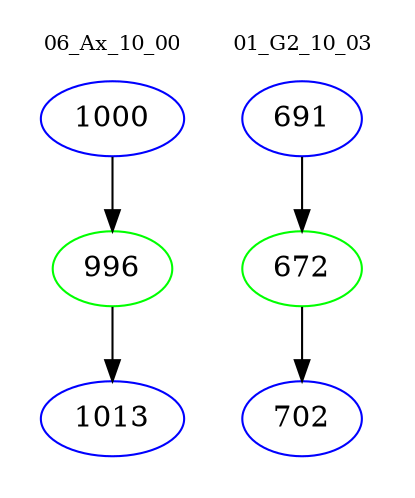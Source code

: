 digraph{
subgraph cluster_0 {
color = white
label = "06_Ax_10_00";
fontsize=10;
T0_1000 [label="1000", color="blue"]
T0_1000 -> T0_996 [color="black"]
T0_996 [label="996", color="green"]
T0_996 -> T0_1013 [color="black"]
T0_1013 [label="1013", color="blue"]
}
subgraph cluster_1 {
color = white
label = "01_G2_10_03";
fontsize=10;
T1_691 [label="691", color="blue"]
T1_691 -> T1_672 [color="black"]
T1_672 [label="672", color="green"]
T1_672 -> T1_702 [color="black"]
T1_702 [label="702", color="blue"]
}
}
